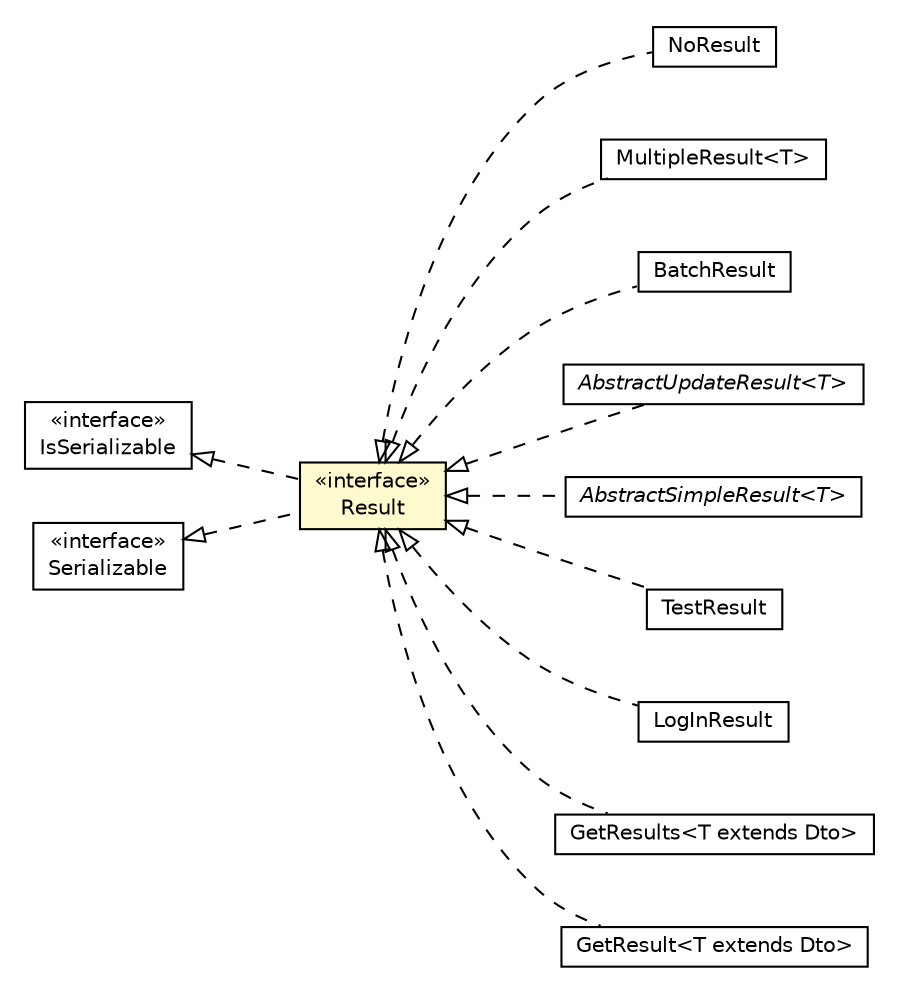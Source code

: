 #!/usr/local/bin/dot
#
# Class diagram 
# Generated by UMLGraph version R5_6-24-gf6e263 (http://www.umlgraph.org/)
#

digraph G {
	edge [fontname="Helvetica",fontsize=10,labelfontname="Helvetica",labelfontsize=10];
	node [fontname="Helvetica",fontsize=10,shape=plaintext];
	nodesep=0.25;
	ranksep=0.5;
	rankdir=LR;
	// com.gwtplatform.dispatch.shared.Result
	c345735 [label=<<table title="com.gwtplatform.dispatch.shared.Result" border="0" cellborder="1" cellspacing="0" cellpadding="2" port="p" bgcolor="lemonChiffon" href="./Result.html">
		<tr><td><table border="0" cellspacing="0" cellpadding="1">
<tr><td align="center" balign="center"> &#171;interface&#187; </td></tr>
<tr><td align="center" balign="center"> Result </td></tr>
		</table></td></tr>
		</table>>, URL="./Result.html", fontname="Helvetica", fontcolor="black", fontsize=10.0];
	// com.gwtplatform.dispatch.shared.NoResult
	c345736 [label=<<table title="com.gwtplatform.dispatch.shared.NoResult" border="0" cellborder="1" cellspacing="0" cellpadding="2" port="p" href="./NoResult.html">
		<tr><td><table border="0" cellspacing="0" cellpadding="1">
<tr><td align="center" balign="center"> NoResult </td></tr>
		</table></td></tr>
		</table>>, URL="./NoResult.html", fontname="Helvetica", fontcolor="black", fontsize=10.0];
	// com.gwtplatform.dispatch.shared.MultipleResult<T>
	c345737 [label=<<table title="com.gwtplatform.dispatch.shared.MultipleResult" border="0" cellborder="1" cellspacing="0" cellpadding="2" port="p" href="./MultipleResult.html">
		<tr><td><table border="0" cellspacing="0" cellpadding="1">
<tr><td align="center" balign="center"> MultipleResult&lt;T&gt; </td></tr>
		</table></td></tr>
		</table>>, URL="./MultipleResult.html", fontname="Helvetica", fontcolor="black", fontsize=10.0];
	// com.gwtplatform.dispatch.shared.BatchResult
	c345742 [label=<<table title="com.gwtplatform.dispatch.shared.BatchResult" border="0" cellborder="1" cellspacing="0" cellpadding="2" port="p" href="./BatchResult.html">
		<tr><td><table border="0" cellspacing="0" cellpadding="1">
<tr><td align="center" balign="center"> BatchResult </td></tr>
		</table></td></tr>
		</table>>, URL="./BatchResult.html", fontname="Helvetica", fontcolor="black", fontsize=10.0];
	// com.gwtplatform.dispatch.shared.AbstractUpdateResult<T>
	c345748 [label=<<table title="com.gwtplatform.dispatch.shared.AbstractUpdateResult" border="0" cellborder="1" cellspacing="0" cellpadding="2" port="p" href="./AbstractUpdateResult.html">
		<tr><td><table border="0" cellspacing="0" cellpadding="1">
<tr><td align="center" balign="center"><font face="Helvetica-Oblique"> AbstractUpdateResult&lt;T&gt; </font></td></tr>
		</table></td></tr>
		</table>>, URL="./AbstractUpdateResult.html", fontname="Helvetica", fontcolor="black", fontsize=10.0];
	// com.gwtplatform.dispatch.shared.AbstractSimpleResult<T>
	c345749 [label=<<table title="com.gwtplatform.dispatch.shared.AbstractSimpleResult" border="0" cellborder="1" cellspacing="0" cellpadding="2" port="p" href="./AbstractSimpleResult.html">
		<tr><td><table border="0" cellspacing="0" cellpadding="1">
<tr><td align="center" balign="center"><font face="Helvetica-Oblique"> AbstractSimpleResult&lt;T&gt; </font></td></tr>
		</table></td></tr>
		</table>>, URL="./AbstractSimpleResult.html", fontname="Helvetica", fontcolor="black", fontsize=10.0];
	// com.gwtplatform.dispatch.shared.action.TestResult
	c346015 [label=<<table title="com.gwtplatform.dispatch.shared.action.TestResult" border="0" cellborder="1" cellspacing="0" cellpadding="2" port="p" href="./action/TestResult.html">
		<tr><td><table border="0" cellspacing="0" cellpadding="1">
<tr><td align="center" balign="center"> TestResult </td></tr>
		</table></td></tr>
		</table>>, URL="./action/TestResult.html", fontname="Helvetica", fontcolor="black", fontsize=10.0];
	// com.gwtplatform.carstore.shared.dispatch.LogInResult
	c346310 [label=<<table title="com.gwtplatform.carstore.shared.dispatch.LogInResult" border="0" cellborder="1" cellspacing="0" cellpadding="2" port="p" href="../../carstore/shared/dispatch/LogInResult.html">
		<tr><td><table border="0" cellspacing="0" cellpadding="1">
<tr><td align="center" balign="center"> LogInResult </td></tr>
		</table></td></tr>
		</table>>, URL="../../carstore/shared/dispatch/LogInResult.html", fontname="Helvetica", fontcolor="black", fontsize=10.0];
	// com.gwtplatform.carstore.shared.dispatch.GetResults<T extends com.gwtplatform.carstore.shared.dto.Dto>
	c346312 [label=<<table title="com.gwtplatform.carstore.shared.dispatch.GetResults" border="0" cellborder="1" cellspacing="0" cellpadding="2" port="p" href="../../carstore/shared/dispatch/GetResults.html">
		<tr><td><table border="0" cellspacing="0" cellpadding="1">
<tr><td align="center" balign="center"> GetResults&lt;T extends Dto&gt; </td></tr>
		</table></td></tr>
		</table>>, URL="../../carstore/shared/dispatch/GetResults.html", fontname="Helvetica", fontcolor="black", fontsize=10.0];
	// com.gwtplatform.carstore.shared.dispatch.GetResult<T extends com.gwtplatform.carstore.shared.dto.Dto>
	c346313 [label=<<table title="com.gwtplatform.carstore.shared.dispatch.GetResult" border="0" cellborder="1" cellspacing="0" cellpadding="2" port="p" href="../../carstore/shared/dispatch/GetResult.html">
		<tr><td><table border="0" cellspacing="0" cellpadding="1">
<tr><td align="center" balign="center"> GetResult&lt;T extends Dto&gt; </td></tr>
		</table></td></tr>
		</table>>, URL="../../carstore/shared/dispatch/GetResult.html", fontname="Helvetica", fontcolor="black", fontsize=10.0];
	//com.gwtplatform.dispatch.shared.Result implements com.google.gwt.user.client.rpc.IsSerializable
	c346328:p -> c345735:p [dir=back,arrowtail=empty,style=dashed];
	//com.gwtplatform.dispatch.shared.Result implements java.io.Serializable
	c346329:p -> c345735:p [dir=back,arrowtail=empty,style=dashed];
	//com.gwtplatform.dispatch.shared.NoResult implements com.gwtplatform.dispatch.shared.Result
	c345735:p -> c345736:p [dir=back,arrowtail=empty,style=dashed];
	//com.gwtplatform.dispatch.shared.MultipleResult<T> implements com.gwtplatform.dispatch.shared.Result
	c345735:p -> c345737:p [dir=back,arrowtail=empty,style=dashed];
	//com.gwtplatform.dispatch.shared.BatchResult implements com.gwtplatform.dispatch.shared.Result
	c345735:p -> c345742:p [dir=back,arrowtail=empty,style=dashed];
	//com.gwtplatform.dispatch.shared.AbstractUpdateResult<T> implements com.gwtplatform.dispatch.shared.Result
	c345735:p -> c345748:p [dir=back,arrowtail=empty,style=dashed];
	//com.gwtplatform.dispatch.shared.AbstractSimpleResult<T> implements com.gwtplatform.dispatch.shared.Result
	c345735:p -> c345749:p [dir=back,arrowtail=empty,style=dashed];
	//com.gwtplatform.dispatch.shared.action.TestResult implements com.gwtplatform.dispatch.shared.Result
	c345735:p -> c346015:p [dir=back,arrowtail=empty,style=dashed];
	//com.gwtplatform.carstore.shared.dispatch.LogInResult implements com.gwtplatform.dispatch.shared.Result
	c345735:p -> c346310:p [dir=back,arrowtail=empty,style=dashed];
	//com.gwtplatform.carstore.shared.dispatch.GetResults<T extends com.gwtplatform.carstore.shared.dto.Dto> implements com.gwtplatform.dispatch.shared.Result
	c345735:p -> c346312:p [dir=back,arrowtail=empty,style=dashed];
	//com.gwtplatform.carstore.shared.dispatch.GetResult<T extends com.gwtplatform.carstore.shared.dto.Dto> implements com.gwtplatform.dispatch.shared.Result
	c345735:p -> c346313:p [dir=back,arrowtail=empty,style=dashed];
	// java.io.Serializable
	c346329 [label=<<table title="java.io.Serializable" border="0" cellborder="1" cellspacing="0" cellpadding="2" port="p" href="http://download.oracle.com/javase/6/docs/api/java/io/Serializable.html">
		<tr><td><table border="0" cellspacing="0" cellpadding="1">
<tr><td align="center" balign="center"> &#171;interface&#187; </td></tr>
<tr><td align="center" balign="center"> Serializable </td></tr>
		</table></td></tr>
		</table>>, URL="http://download.oracle.com/javase/6/docs/api/java/io/Serializable.html", fontname="Helvetica", fontcolor="black", fontsize=10.0];
	// com.google.gwt.user.client.rpc.IsSerializable
	c346328 [label=<<table title="com.google.gwt.user.client.rpc.IsSerializable" border="0" cellborder="1" cellspacing="0" cellpadding="2" port="p" href="http://google-web-toolkit.googlecode.com/svn/javadoc/latest/com/google/gwt/user/client/rpc/IsSerializable.html">
		<tr><td><table border="0" cellspacing="0" cellpadding="1">
<tr><td align="center" balign="center"> &#171;interface&#187; </td></tr>
<tr><td align="center" balign="center"> IsSerializable </td></tr>
		</table></td></tr>
		</table>>, URL="http://google-web-toolkit.googlecode.com/svn/javadoc/latest/com/google/gwt/user/client/rpc/IsSerializable.html", fontname="Helvetica", fontcolor="black", fontsize=10.0];
}


